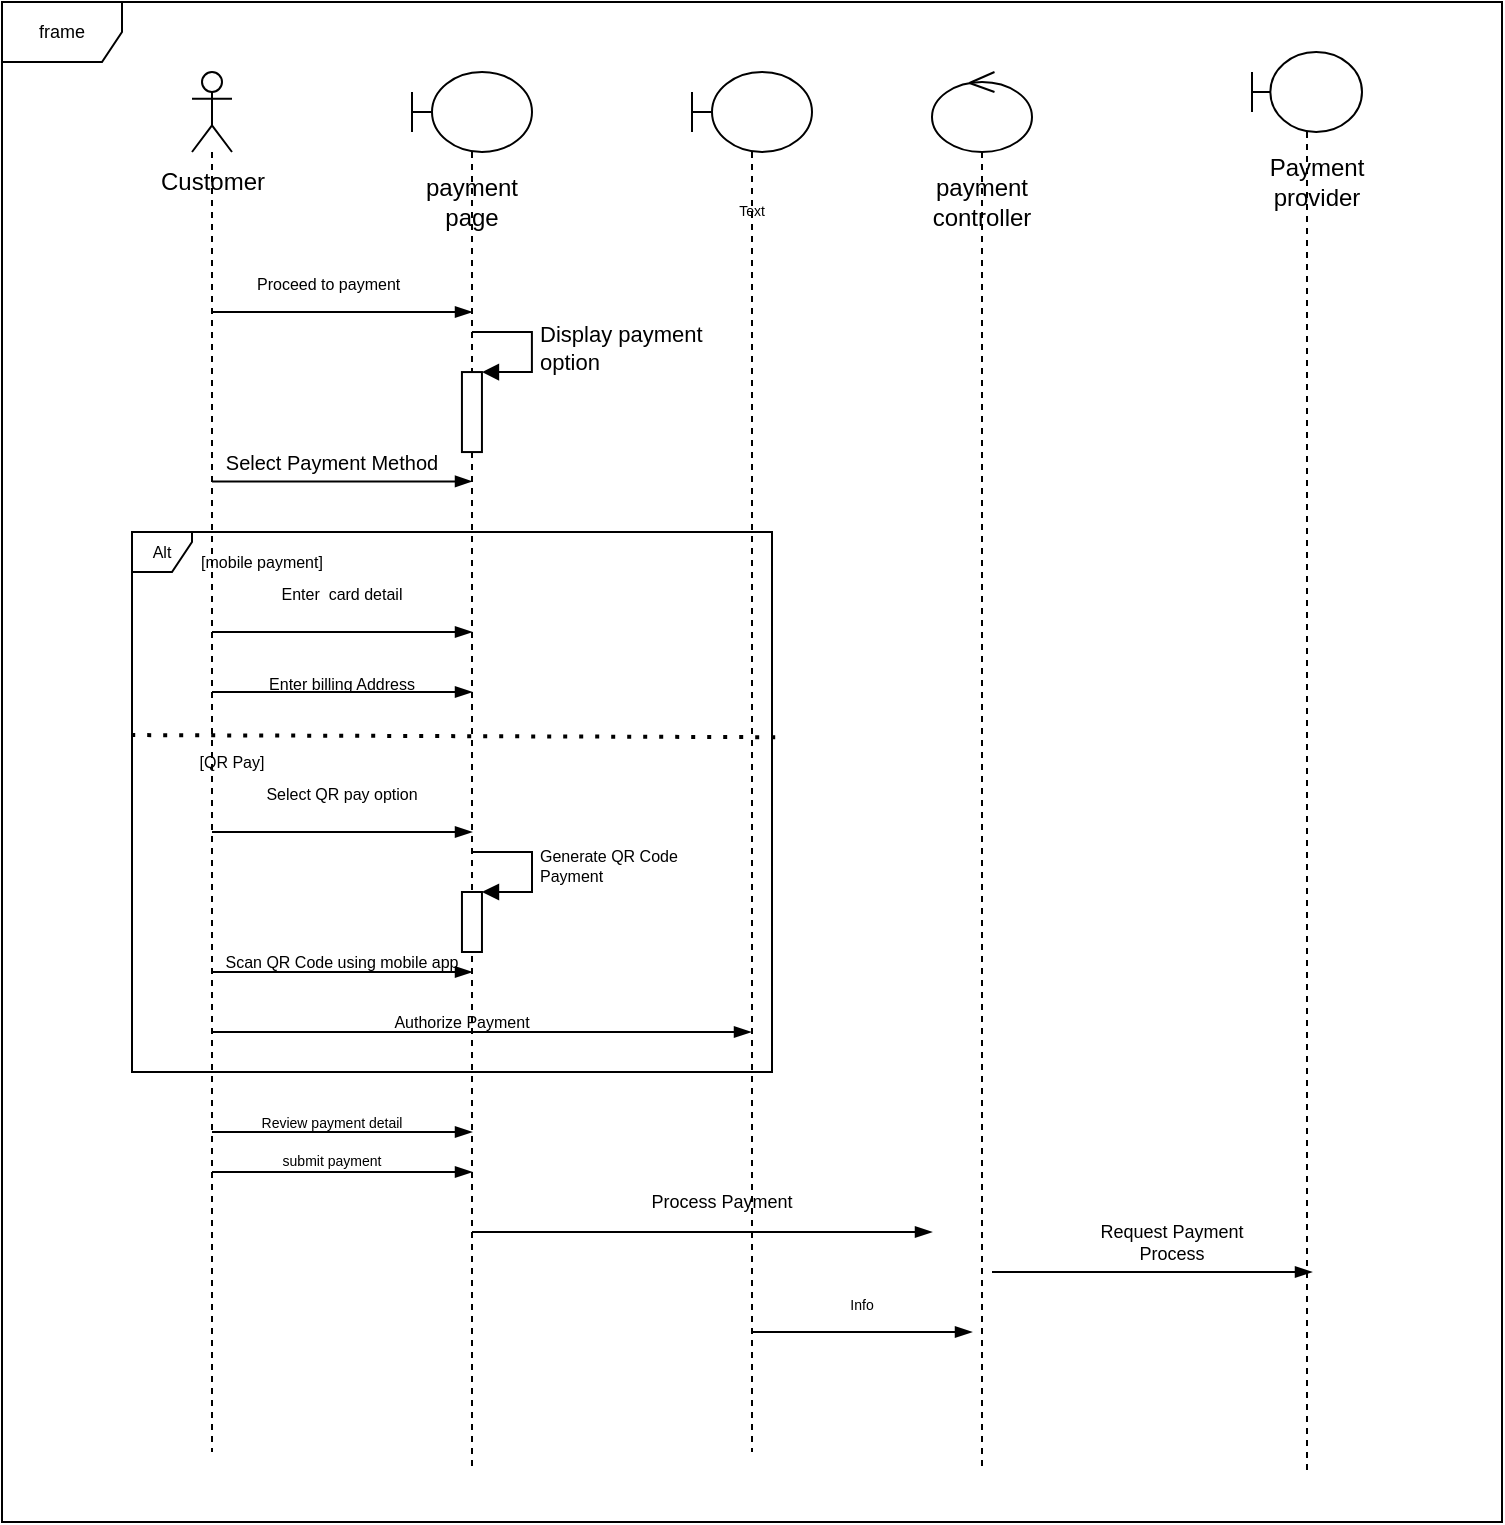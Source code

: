 <mxfile>
    <diagram id="XinJews3FzDu8VK1dXPB" name="Page-1">
        <mxGraphModel dx="1122" dy="866" grid="1" gridSize="10" guides="1" tooltips="1" connect="1" arrows="1" fold="1" page="1" pageScale="1" pageWidth="850" pageHeight="1100" math="0" shadow="0">
            <root>
                <mxCell id="0"/>
                <mxCell id="1" parent="0"/>
                <mxCell id="4" value="" style="shape=umlLifeline;participant=umlActor;perimeter=lifelinePerimeter;whiteSpace=wrap;html=1;container=1;collapsible=0;recursiveResize=0;verticalAlign=top;spacingTop=36;outlineConnect=0;" vertex="1" parent="1">
                    <mxGeometry x="190" y="90" width="20" height="690" as="geometry"/>
                </mxCell>
                <mxCell id="7" value="" style="shape=umlLifeline;participant=umlBoundary;perimeter=lifelinePerimeter;whiteSpace=wrap;html=1;container=1;collapsible=0;recursiveResize=0;verticalAlign=top;spacingTop=36;outlineConnect=0;" vertex="1" parent="1">
                    <mxGeometry x="720" y="80" width="55" height="710" as="geometry"/>
                </mxCell>
                <mxCell id="12" value="Payment&lt;br&gt;provider" style="text;html=1;strokeColor=none;fillColor=none;align=center;verticalAlign=middle;whiteSpace=wrap;rounded=0;" vertex="1" parent="7">
                    <mxGeometry x="10" y="60" width="45" height="10" as="geometry"/>
                </mxCell>
                <mxCell id="8" value="Customer&lt;br&gt;" style="text;html=1;align=center;verticalAlign=middle;resizable=0;points=[];autosize=1;strokeColor=none;fillColor=none;" vertex="1" parent="1">
                    <mxGeometry x="160" y="130" width="80" height="30" as="geometry"/>
                </mxCell>
                <mxCell id="9" value="" style="shape=umlLifeline;participant=umlBoundary;perimeter=lifelinePerimeter;whiteSpace=wrap;html=1;container=1;collapsible=0;recursiveResize=0;verticalAlign=top;spacingTop=36;outlineConnect=0;" vertex="1" parent="1">
                    <mxGeometry x="300" y="90" width="60" height="700" as="geometry"/>
                </mxCell>
                <mxCell id="11" value="payment page&lt;br&gt;" style="text;html=1;strokeColor=none;fillColor=none;align=center;verticalAlign=middle;whiteSpace=wrap;rounded=0;" vertex="1" parent="9">
                    <mxGeometry y="55" width="60" height="20" as="geometry"/>
                </mxCell>
                <mxCell id="22" value="" style="html=1;points=[];perimeter=orthogonalPerimeter;" vertex="1" parent="9">
                    <mxGeometry x="24.97" y="150.03" width="10" height="40" as="geometry"/>
                </mxCell>
                <mxCell id="23" value="Display payment &lt;br&gt;option" style="edgeStyle=orthogonalEdgeStyle;html=1;align=left;spacingLeft=2;endArrow=block;rounded=0;entryX=1;entryY=0;" edge="1" target="22" parent="9">
                    <mxGeometry relative="1" as="geometry">
                        <mxPoint x="29.97" y="130.03" as="sourcePoint"/>
                        <Array as="points">
                            <mxPoint x="59.97" y="130.03"/>
                        </Array>
                    </mxGeometry>
                </mxCell>
                <mxCell id="47" value="" style="html=1;points=[];perimeter=orthogonalPerimeter;fontSize=8;" vertex="1" parent="9">
                    <mxGeometry x="24.98" y="410" width="10" height="30" as="geometry"/>
                </mxCell>
                <mxCell id="48" value="Generate QR Code &lt;br&gt;Payment" style="edgeStyle=orthogonalEdgeStyle;html=1;align=left;spacingLeft=2;endArrow=block;rounded=0;entryX=1;entryY=0;fontSize=8;" edge="1" target="47" parent="9">
                    <mxGeometry x="0.001" relative="1" as="geometry">
                        <mxPoint x="29.98" y="390" as="sourcePoint"/>
                        <Array as="points">
                            <mxPoint x="59.98" y="390"/>
                        </Array>
                        <mxPoint as="offset"/>
                    </mxGeometry>
                </mxCell>
                <mxCell id="10" value="" style="shape=umlLifeline;participant=umlControl;perimeter=lifelinePerimeter;whiteSpace=wrap;html=1;container=1;collapsible=0;recursiveResize=0;verticalAlign=top;spacingTop=36;outlineConnect=0;" vertex="1" parent="1">
                    <mxGeometry x="560" y="90" width="50" height="700" as="geometry"/>
                </mxCell>
                <mxCell id="13" value="payment controller&lt;br&gt;" style="text;html=1;strokeColor=none;fillColor=none;align=center;verticalAlign=middle;whiteSpace=wrap;rounded=0;" vertex="1" parent="10">
                    <mxGeometry x="-5" y="55" width="60" height="20" as="geometry"/>
                </mxCell>
                <mxCell id="18" value="" style="edgeStyle=elbowEdgeStyle;fontSize=12;html=1;endArrow=blockThin;endFill=1;" edge="1" parent="1">
                    <mxGeometry width="160" relative="1" as="geometry">
                        <mxPoint x="200" y="210" as="sourcePoint"/>
                        <mxPoint x="330" y="210" as="targetPoint"/>
                    </mxGeometry>
                </mxCell>
                <mxCell id="19" value="" style="edgeStyle=elbowEdgeStyle;fontSize=12;html=1;endArrow=blockThin;endFill=1;" edge="1" parent="1">
                    <mxGeometry width="160" relative="1" as="geometry">
                        <mxPoint x="200" y="294.7" as="sourcePoint"/>
                        <mxPoint x="330" y="294.7" as="targetPoint"/>
                    </mxGeometry>
                </mxCell>
                <mxCell id="25" value="&lt;font style=&quot;font-size: 8px;&quot;&gt;Proceed to payment&lt;/font&gt;&amp;nbsp;" style="text;html=1;strokeColor=none;fillColor=none;align=center;verticalAlign=middle;whiteSpace=wrap;rounded=0;" vertex="1" parent="1">
                    <mxGeometry x="220" y="190" width="80" height="10" as="geometry"/>
                </mxCell>
                <mxCell id="26" value="&lt;font style=&quot;font-size: 10px;&quot;&gt;Select Payment Method&lt;/font&gt;" style="text;html=1;strokeColor=none;fillColor=none;align=center;verticalAlign=middle;whiteSpace=wrap;rounded=0;fontSize=8;" vertex="1" parent="1">
                    <mxGeometry x="205" y="270" width="110" height="30" as="geometry"/>
                </mxCell>
                <mxCell id="31" value="" style="edgeStyle=elbowEdgeStyle;fontSize=12;html=1;endArrow=blockThin;endFill=1;" edge="1" parent="1">
                    <mxGeometry width="160" relative="1" as="geometry">
                        <mxPoint x="200" y="470" as="sourcePoint"/>
                        <mxPoint x="330" y="470" as="targetPoint"/>
                    </mxGeometry>
                </mxCell>
                <mxCell id="32" value="" style="edgeStyle=elbowEdgeStyle;fontSize=12;html=1;endArrow=blockThin;endFill=1;" edge="1" parent="1">
                    <mxGeometry width="160" relative="1" as="geometry">
                        <mxPoint x="200" y="400" as="sourcePoint"/>
                        <mxPoint x="330" y="400" as="targetPoint"/>
                    </mxGeometry>
                </mxCell>
                <mxCell id="34" value="&lt;font style=&quot;font-size: 8px;&quot;&gt;Enter billing Address&lt;/font&gt;" style="text;html=1;strokeColor=none;fillColor=none;align=center;verticalAlign=middle;whiteSpace=wrap;rounded=0;fontSize=10;" vertex="1" parent="1">
                    <mxGeometry x="195" y="380" width="140" height="30" as="geometry"/>
                </mxCell>
                <mxCell id="35" value="&lt;font style=&quot;font-size: 8px;&quot;&gt;Select QR pay option&lt;/font&gt;" style="text;html=1;strokeColor=none;fillColor=none;align=center;verticalAlign=middle;whiteSpace=wrap;rounded=0;fontSize=10;" vertex="1" parent="1">
                    <mxGeometry x="210" y="440" width="110" height="20" as="geometry"/>
                </mxCell>
                <mxCell id="36" value="&lt;font style=&quot;font-size: 8px;&quot;&gt;Enter&amp;nbsp; card detail&lt;/font&gt;" style="text;html=1;strokeColor=none;fillColor=none;align=center;verticalAlign=middle;whiteSpace=wrap;rounded=0;fontSize=10;" vertex="1" parent="1">
                    <mxGeometry x="190" y="335" width="150" height="30" as="geometry"/>
                </mxCell>
                <mxCell id="43" value="" style="edgeStyle=elbowEdgeStyle;fontSize=12;html=1;endArrow=blockThin;endFill=1;" edge="1" parent="1">
                    <mxGeometry width="160" relative="1" as="geometry">
                        <mxPoint x="200" y="540" as="sourcePoint"/>
                        <mxPoint x="330" y="540" as="targetPoint"/>
                    </mxGeometry>
                </mxCell>
                <mxCell id="44" value="" style="edgeStyle=elbowEdgeStyle;fontSize=12;html=1;endArrow=blockThin;endFill=1;" edge="1" parent="1">
                    <mxGeometry width="160" relative="1" as="geometry">
                        <mxPoint x="200" y="370" as="sourcePoint"/>
                        <mxPoint x="330" y="370" as="targetPoint"/>
                    </mxGeometry>
                </mxCell>
                <mxCell id="51" value="" style="edgeStyle=elbowEdgeStyle;fontSize=12;html=1;endArrow=blockThin;endFill=1;" edge="1" parent="1" source="4" target="65">
                    <mxGeometry width="160" relative="1" as="geometry">
                        <mxPoint x="280" y="570" as="sourcePoint"/>
                        <mxPoint x="410" y="570" as="targetPoint"/>
                        <Array as="points">
                            <mxPoint x="345" y="570"/>
                        </Array>
                    </mxGeometry>
                </mxCell>
                <mxCell id="52" value="Authorize Payment" style="text;html=1;strokeColor=none;fillColor=none;align=center;verticalAlign=middle;whiteSpace=wrap;rounded=0;fontSize=8;" vertex="1" parent="1">
                    <mxGeometry x="270" y="550" width="110" height="30" as="geometry"/>
                </mxCell>
                <mxCell id="53" value="Scan QR Code using mobile app" style="text;html=1;strokeColor=none;fillColor=none;align=center;verticalAlign=middle;whiteSpace=wrap;rounded=0;fontSize=8;" vertex="1" parent="1">
                    <mxGeometry x="205" y="520" width="120" height="30" as="geometry"/>
                </mxCell>
                <mxCell id="54" value="Alt" style="shape=umlFrame;whiteSpace=wrap;html=1;fontSize=8;width=30;height=20;" vertex="1" parent="1">
                    <mxGeometry x="160" y="320" width="320" height="270" as="geometry"/>
                </mxCell>
                <mxCell id="57" value="" style="endArrow=none;dashed=1;html=1;dashPattern=1 3;strokeWidth=2;fontSize=8;exitX=1.005;exitY=0.38;exitDx=0;exitDy=0;exitPerimeter=0;entryX=-0.01;entryY=0.376;entryDx=0;entryDy=0;entryPerimeter=0;" edge="1" parent="1" source="54" target="54">
                    <mxGeometry width="50" height="50" relative="1" as="geometry">
                        <mxPoint x="320" y="460" as="sourcePoint"/>
                        <mxPoint x="160" y="440" as="targetPoint"/>
                        <Array as="points"/>
                    </mxGeometry>
                </mxCell>
                <mxCell id="58" value="[mobile payment]" style="text;html=1;strokeColor=none;fillColor=none;align=center;verticalAlign=middle;whiteSpace=wrap;rounded=0;fontSize=8;" vertex="1" parent="1">
                    <mxGeometry x="180" y="320" width="90" height="30" as="geometry"/>
                </mxCell>
                <mxCell id="59" value="[QR Pay]" style="text;html=1;strokeColor=none;fillColor=none;align=center;verticalAlign=middle;whiteSpace=wrap;rounded=0;fontSize=8;" vertex="1" parent="1">
                    <mxGeometry x="180" y="420" width="60" height="30" as="geometry"/>
                </mxCell>
                <mxCell id="60" value="" style="edgeStyle=elbowEdgeStyle;fontSize=12;html=1;endArrow=blockThin;endFill=1;" edge="1" parent="1">
                    <mxGeometry width="160" relative="1" as="geometry">
                        <mxPoint x="200" y="640" as="sourcePoint"/>
                        <mxPoint x="330" y="640" as="targetPoint"/>
                    </mxGeometry>
                </mxCell>
                <mxCell id="61" value="" style="edgeStyle=elbowEdgeStyle;fontSize=12;html=1;endArrow=blockThin;endFill=1;" edge="1" parent="1">
                    <mxGeometry width="160" relative="1" as="geometry">
                        <mxPoint x="200" y="620" as="sourcePoint"/>
                        <mxPoint x="330" y="620" as="targetPoint"/>
                    </mxGeometry>
                </mxCell>
                <mxCell id="62" value="&lt;font style=&quot;font-size: 7px;&quot;&gt;Review payment detail&lt;/font&gt;" style="text;html=1;strokeColor=none;fillColor=none;align=center;verticalAlign=middle;whiteSpace=wrap;rounded=0;fontSize=8;" vertex="1" parent="1">
                    <mxGeometry x="215" y="600" width="90" height="30" as="geometry"/>
                </mxCell>
                <mxCell id="63" value="submit payment" style="text;html=1;strokeColor=none;fillColor=none;align=center;verticalAlign=middle;whiteSpace=wrap;rounded=0;fontSize=7;" vertex="1" parent="1">
                    <mxGeometry x="230" y="620" width="60" height="30" as="geometry"/>
                </mxCell>
                <mxCell id="64" value="" style="edgeStyle=elbowEdgeStyle;fontSize=12;html=1;endArrow=blockThin;endFill=1;" edge="1" parent="1">
                    <mxGeometry width="160" relative="1" as="geometry">
                        <mxPoint x="330" y="670" as="sourcePoint"/>
                        <mxPoint x="560" y="670" as="targetPoint"/>
                    </mxGeometry>
                </mxCell>
                <mxCell id="65" value="" style="shape=umlLifeline;participant=umlBoundary;perimeter=lifelinePerimeter;whiteSpace=wrap;html=1;container=1;collapsible=0;recursiveResize=0;verticalAlign=top;spacingTop=36;outlineConnect=0;fontSize=7;" vertex="1" parent="1">
                    <mxGeometry x="440" y="90" width="60" height="690" as="geometry"/>
                </mxCell>
                <mxCell id="73" value="Text" style="text;html=1;strokeColor=none;fillColor=none;align=center;verticalAlign=middle;whiteSpace=wrap;rounded=0;fontSize=7;" vertex="1" parent="65">
                    <mxGeometry y="55" width="60" height="30" as="geometry"/>
                </mxCell>
                <mxCell id="67" value="" style="edgeStyle=elbowEdgeStyle;fontSize=12;html=1;endArrow=blockThin;endFill=1;" edge="1" parent="1">
                    <mxGeometry width="160" relative="1" as="geometry">
                        <mxPoint x="590" y="690" as="sourcePoint"/>
                        <mxPoint x="750" y="690" as="targetPoint"/>
                    </mxGeometry>
                </mxCell>
                <mxCell id="69" value="" style="edgeStyle=elbowEdgeStyle;fontSize=12;html=1;endArrow=blockThin;endFill=1;" edge="1" parent="1">
                    <mxGeometry width="160" relative="1" as="geometry">
                        <mxPoint x="470" y="720" as="sourcePoint"/>
                        <mxPoint x="580" y="720" as="targetPoint"/>
                    </mxGeometry>
                </mxCell>
                <mxCell id="70" value="&lt;font style=&quot;font-size: 9px;&quot;&gt;Request Payment Process&lt;/font&gt;" style="text;html=1;strokeColor=none;fillColor=none;align=center;verticalAlign=middle;whiteSpace=wrap;rounded=0;fontSize=7;" vertex="1" parent="1">
                    <mxGeometry x="640" y="660" width="80" height="30" as="geometry"/>
                </mxCell>
                <mxCell id="71" value="&lt;font style=&quot;font-size: 9px;&quot;&gt;Process Payment&lt;/font&gt;" style="text;html=1;strokeColor=none;fillColor=none;align=center;verticalAlign=middle;whiteSpace=wrap;rounded=0;fontSize=7;" vertex="1" parent="1">
                    <mxGeometry x="410" y="640" width="90" height="30" as="geometry"/>
                </mxCell>
                <mxCell id="72" value="Info&lt;font size=&quot;1&quot;&gt;&lt;br&gt;&lt;/font&gt;" style="text;html=1;strokeColor=none;fillColor=none;align=center;verticalAlign=middle;whiteSpace=wrap;rounded=0;fontSize=7;" vertex="1" parent="1">
                    <mxGeometry x="495" y="690" width="60" height="30" as="geometry"/>
                </mxCell>
                <mxCell id="75" value="frame" style="shape=umlFrame;whiteSpace=wrap;html=1;fontSize=9;" vertex="1" parent="1">
                    <mxGeometry x="95" y="55" width="750" height="760" as="geometry"/>
                </mxCell>
            </root>
        </mxGraphModel>
    </diagram>
</mxfile>